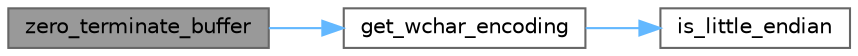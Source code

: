 digraph "zero_terminate_buffer"
{
 // INTERACTIVE_SVG=YES
 // LATEX_PDF_SIZE
  bgcolor="transparent";
  edge [fontname=Helvetica,fontsize=10,labelfontname=Helvetica,labelfontsize=10];
  node [fontname=Helvetica,fontsize=10,shape=box,height=0.2,width=0.4];
  rankdir="LR";
  Node1 [id="Node000001",label="zero_terminate_buffer",height=0.2,width=0.4,color="gray40", fillcolor="grey60", style="filled", fontcolor="black",tooltip=" "];
  Node1 -> Node2 [id="edge1_Node000001_Node000002",color="steelblue1",style="solid",tooltip=" "];
  Node2 [id="Node000002",label="get_wchar_encoding",height=0.2,width=0.4,color="grey40", fillcolor="white", style="filled",URL="$db/d20/pugixml_8cpp.html#a1d386e9425e75d35b01373e46f186b9c",tooltip=" "];
  Node2 -> Node3 [id="edge2_Node000002_Node000003",color="steelblue1",style="solid",tooltip=" "];
  Node3 [id="Node000003",label="is_little_endian",height=0.2,width=0.4,color="grey40", fillcolor="white", style="filled",URL="$db/d20/pugixml_8cpp.html#a282e2854710450f313ea03bb59a8f681",tooltip=" "];
}
